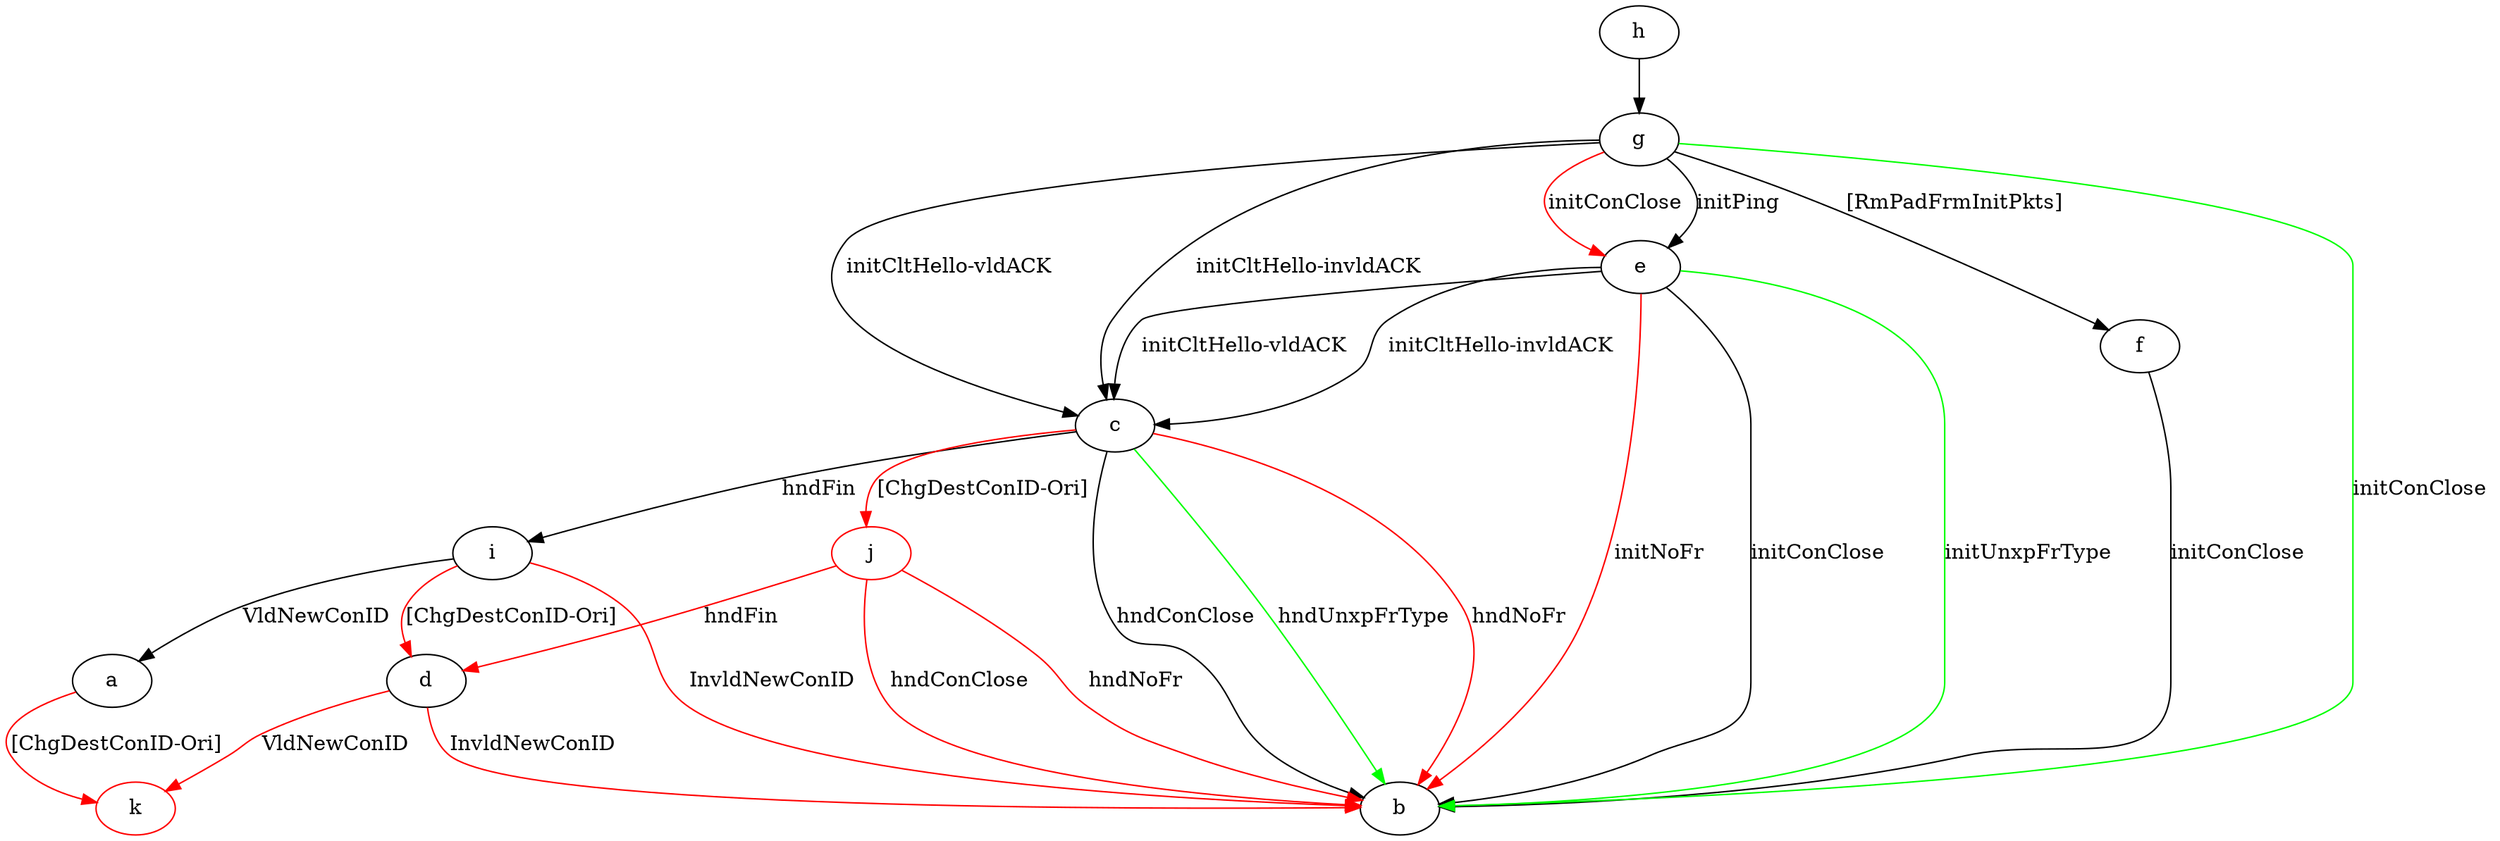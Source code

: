 digraph "" {
	k	[color=red];
	a -> k	[key=0,
		color=red,
		label="[ChgDestConID-Ori] "];
	c -> b	[key=0,
		label="hndConClose "];
	c -> b	[key=1,
		color=green,
		label="hndUnxpFrType "];
	c -> b	[key=2,
		color=red,
		label="hndNoFr "];
	c -> i	[key=0,
		label="hndFin "];
	j	[color=red];
	c -> j	[key=0,
		color=red,
		label="[ChgDestConID-Ori] "];
	d -> b	[key=0,
		color=red,
		label="InvldNewConID "];
	d -> k	[key=0,
		color=red,
		label="VldNewConID "];
	e -> b	[key=0,
		label="initConClose "];
	e -> b	[key=1,
		color=green,
		label="initUnxpFrType "];
	e -> b	[key=2,
		color=red,
		label="initNoFr "];
	e -> c	[key=0,
		label="initCltHello-vldACK "];
	e -> c	[key=1,
		label="initCltHello-invldACK "];
	f -> b	[key=0,
		label="initConClose "];
	g -> b	[key=0,
		color=green,
		label="initConClose "];
	g -> c	[key=0,
		label="initCltHello-vldACK "];
	g -> c	[key=1,
		label="initCltHello-invldACK "];
	g -> e	[key=0,
		label="initPing "];
	g -> e	[key=1,
		color=red,
		label="initConClose "];
	g -> f	[key=0,
		label="[RmPadFrmInitPkts] "];
	h -> g	[key=0];
	i -> a	[key=0,
		label="VldNewConID "];
	i -> b	[key=0,
		color=red,
		label="InvldNewConID "];
	i -> d	[key=0,
		color=red,
		label="[ChgDestConID-Ori] "];
	j -> b	[key=0,
		color=red,
		label="hndConClose "];
	j -> b	[key=1,
		color=red,
		label="hndNoFr "];
	j -> d	[key=0,
		color=red,
		label="hndFin "];
}
